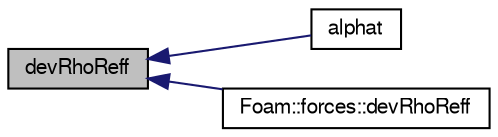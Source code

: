 digraph "devRhoReff"
{
  bgcolor="transparent";
  edge [fontname="FreeSans",fontsize="10",labelfontname="FreeSans",labelfontsize="10"];
  node [fontname="FreeSans",fontsize="10",shape=record];
  rankdir="LR";
  Node913 [label="devRhoReff",height=0.2,width=0.4,color="black", fillcolor="grey75", style="filled", fontcolor="black"];
  Node913 -> Node914 [dir="back",color="midnightblue",fontsize="10",style="solid",fontname="FreeSans"];
  Node914 [label="alphat",height=0.2,width=0.4,color="black",URL="$a30818.html#a7385447c8d05dcced28217700b31b1eb",tooltip="Return the turbulence thermal diffusivity for a patch. "];
  Node913 -> Node915 [dir="back",color="midnightblue",fontsize="10",style="solid",fontname="FreeSans"];
  Node915 [label="Foam::forces::devRhoReff",height=0.2,width=0.4,color="black",URL="$a28830.html#aedf05483d3f92845e23b6dae794b8712",tooltip="Return the effective viscous stress (laminar + turbulent). "];
}
